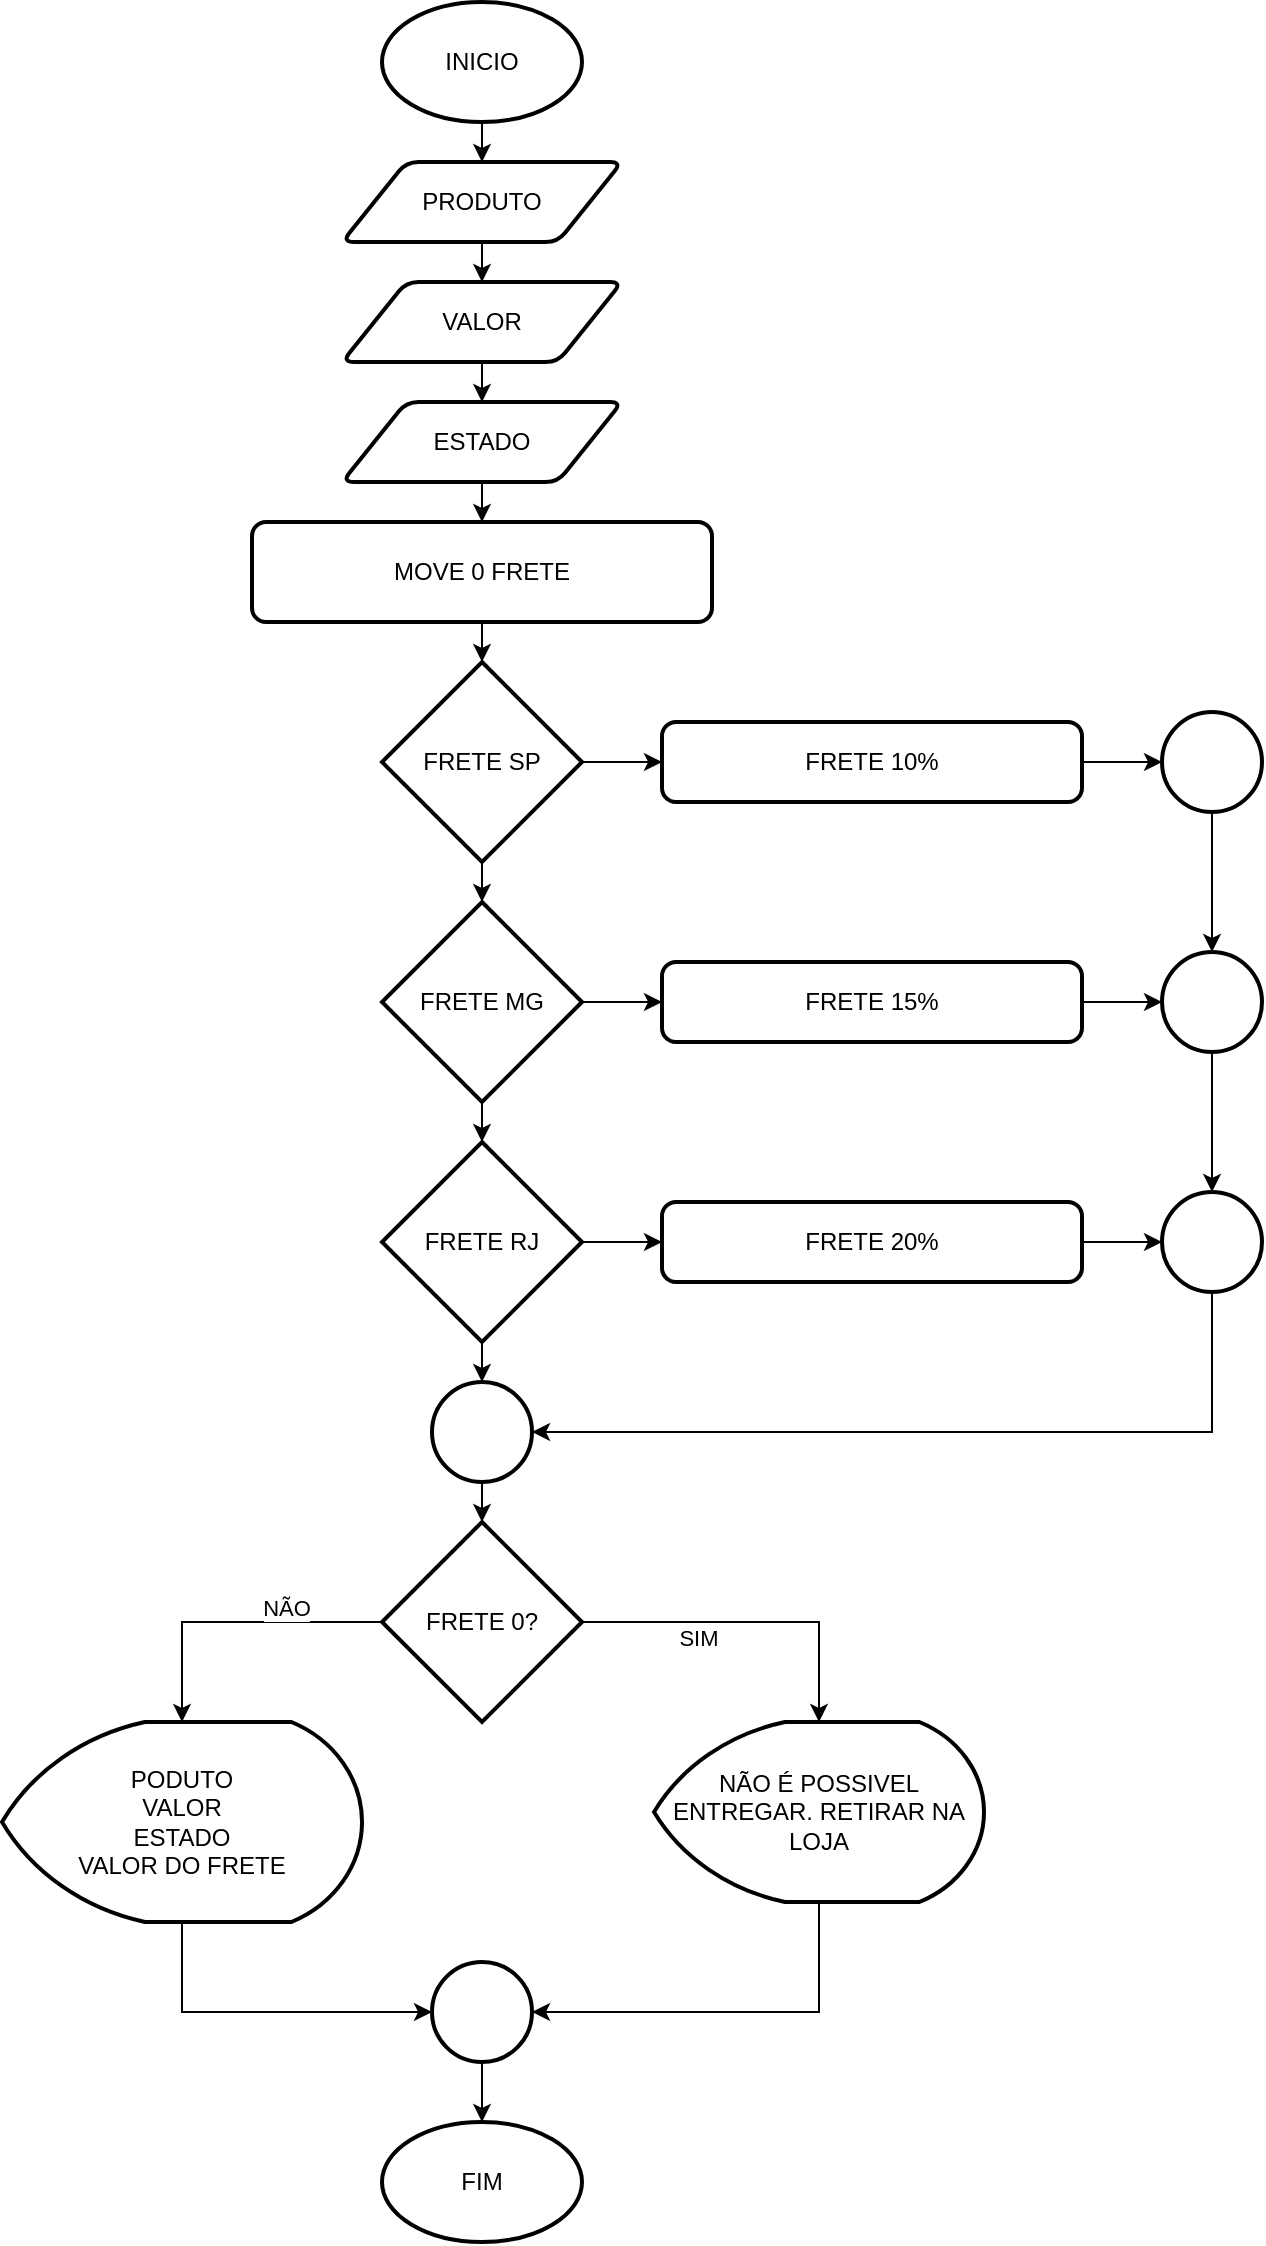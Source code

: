 <mxfile version="25.0.3">
  <diagram name="Página-1" id="QPO_CO3x7AYjeY3cbeSh">
    <mxGraphModel dx="2200" dy="1085" grid="1" gridSize="10" guides="1" tooltips="1" connect="1" arrows="1" fold="1" page="1" pageScale="1" pageWidth="827" pageHeight="1169" math="0" shadow="0">
      <root>
        <mxCell id="0" />
        <mxCell id="1" parent="0" />
        <mxCell id="mrt0JxKWjBjdY9cyOWCs-46" style="edgeStyle=orthogonalEdgeStyle;rounded=0;orthogonalLoop=1;jettySize=auto;html=1;exitX=0.5;exitY=1;exitDx=0;exitDy=0;exitPerimeter=0;entryX=0.5;entryY=0;entryDx=0;entryDy=0;" edge="1" parent="1" source="mrt0JxKWjBjdY9cyOWCs-1" target="mrt0JxKWjBjdY9cyOWCs-3">
          <mxGeometry relative="1" as="geometry" />
        </mxCell>
        <mxCell id="mrt0JxKWjBjdY9cyOWCs-1" value="&lt;font style=&quot;vertical-align: inherit;&quot;&gt;&lt;font style=&quot;vertical-align: inherit;&quot;&gt;INICIO&lt;/font&gt;&lt;/font&gt;" style="strokeWidth=2;html=1;shape=mxgraph.flowchart.start_1;whiteSpace=wrap;" vertex="1" parent="1">
          <mxGeometry x="350" y="10" width="100" height="60" as="geometry" />
        </mxCell>
        <mxCell id="mrt0JxKWjBjdY9cyOWCs-2" value="&lt;font style=&quot;vertical-align: inherit;&quot;&gt;&lt;font style=&quot;vertical-align: inherit;&quot;&gt;&lt;font style=&quot;vertical-align: inherit;&quot;&gt;&lt;font style=&quot;vertical-align: inherit;&quot;&gt;FIM&lt;/font&gt;&lt;/font&gt;&lt;/font&gt;&lt;/font&gt;" style="strokeWidth=2;html=1;shape=mxgraph.flowchart.start_1;whiteSpace=wrap;" vertex="1" parent="1">
          <mxGeometry x="350" y="1070" width="100" height="60" as="geometry" />
        </mxCell>
        <mxCell id="mrt0JxKWjBjdY9cyOWCs-45" style="edgeStyle=orthogonalEdgeStyle;rounded=0;orthogonalLoop=1;jettySize=auto;html=1;exitX=0.5;exitY=1;exitDx=0;exitDy=0;entryX=0.5;entryY=0;entryDx=0;entryDy=0;" edge="1" parent="1" source="mrt0JxKWjBjdY9cyOWCs-3" target="mrt0JxKWjBjdY9cyOWCs-4">
          <mxGeometry relative="1" as="geometry" />
        </mxCell>
        <mxCell id="mrt0JxKWjBjdY9cyOWCs-3" value="&lt;font style=&quot;vertical-align: inherit;&quot;&gt;&lt;font style=&quot;vertical-align: inherit;&quot;&gt;PRODUTO&lt;/font&gt;&lt;/font&gt;" style="shape=parallelogram;html=1;strokeWidth=2;perimeter=parallelogramPerimeter;whiteSpace=wrap;rounded=1;arcSize=12;size=0.23;" vertex="1" parent="1">
          <mxGeometry x="330" y="90" width="140" height="40" as="geometry" />
        </mxCell>
        <mxCell id="mrt0JxKWjBjdY9cyOWCs-44" style="edgeStyle=orthogonalEdgeStyle;rounded=0;orthogonalLoop=1;jettySize=auto;html=1;exitX=0.5;exitY=1;exitDx=0;exitDy=0;entryX=0.5;entryY=0;entryDx=0;entryDy=0;" edge="1" parent="1" source="mrt0JxKWjBjdY9cyOWCs-4" target="mrt0JxKWjBjdY9cyOWCs-5">
          <mxGeometry relative="1" as="geometry" />
        </mxCell>
        <mxCell id="mrt0JxKWjBjdY9cyOWCs-4" value="&lt;font style=&quot;vertical-align: inherit;&quot;&gt;&lt;font style=&quot;vertical-align: inherit;&quot;&gt;&lt;font style=&quot;vertical-align: inherit;&quot;&gt;&lt;font style=&quot;vertical-align: inherit;&quot;&gt;VALOR&lt;/font&gt;&lt;/font&gt;&lt;/font&gt;&lt;/font&gt;" style="shape=parallelogram;html=1;strokeWidth=2;perimeter=parallelogramPerimeter;whiteSpace=wrap;rounded=1;arcSize=12;size=0.23;" vertex="1" parent="1">
          <mxGeometry x="330" y="150" width="140" height="40" as="geometry" />
        </mxCell>
        <mxCell id="mrt0JxKWjBjdY9cyOWCs-43" style="edgeStyle=orthogonalEdgeStyle;rounded=0;orthogonalLoop=1;jettySize=auto;html=1;exitX=0.5;exitY=1;exitDx=0;exitDy=0;entryX=0.5;entryY=0;entryDx=0;entryDy=0;" edge="1" parent="1" source="mrt0JxKWjBjdY9cyOWCs-5" target="mrt0JxKWjBjdY9cyOWCs-6">
          <mxGeometry relative="1" as="geometry" />
        </mxCell>
        <mxCell id="mrt0JxKWjBjdY9cyOWCs-5" value="&lt;font style=&quot;vertical-align: inherit;&quot;&gt;&lt;font style=&quot;vertical-align: inherit;&quot;&gt;&lt;font style=&quot;vertical-align: inherit;&quot;&gt;&lt;font style=&quot;vertical-align: inherit;&quot;&gt;&lt;font style=&quot;vertical-align: inherit;&quot;&gt;&lt;font style=&quot;vertical-align: inherit;&quot;&gt;ESTADO&lt;/font&gt;&lt;/font&gt;&lt;/font&gt;&lt;/font&gt;&lt;/font&gt;&lt;/font&gt;" style="shape=parallelogram;html=1;strokeWidth=2;perimeter=parallelogramPerimeter;whiteSpace=wrap;rounded=1;arcSize=12;size=0.23;" vertex="1" parent="1">
          <mxGeometry x="330" y="210" width="140" height="40" as="geometry" />
        </mxCell>
        <mxCell id="mrt0JxKWjBjdY9cyOWCs-6" value="&lt;font style=&quot;vertical-align: inherit;&quot;&gt;&lt;font style=&quot;vertical-align: inherit;&quot;&gt;MOVE 0 FRETE&lt;/font&gt;&lt;/font&gt;" style="rounded=1;whiteSpace=wrap;html=1;absoluteArcSize=1;arcSize=14;strokeWidth=2;" vertex="1" parent="1">
          <mxGeometry x="285" y="270" width="230" height="50" as="geometry" />
        </mxCell>
        <mxCell id="mrt0JxKWjBjdY9cyOWCs-35" style="edgeStyle=orthogonalEdgeStyle;rounded=0;orthogonalLoop=1;jettySize=auto;html=1;exitX=1;exitY=0.5;exitDx=0;exitDy=0;exitPerimeter=0;entryX=0;entryY=0.5;entryDx=0;entryDy=0;" edge="1" parent="1" source="mrt0JxKWjBjdY9cyOWCs-7" target="mrt0JxKWjBjdY9cyOWCs-10">
          <mxGeometry relative="1" as="geometry" />
        </mxCell>
        <mxCell id="mrt0JxKWjBjdY9cyOWCs-7" value="&lt;font style=&quot;vertical-align: inherit;&quot;&gt;&lt;font style=&quot;vertical-align: inherit;&quot;&gt;FRETE SP&lt;/font&gt;&lt;/font&gt;" style="strokeWidth=2;html=1;shape=mxgraph.flowchart.decision;whiteSpace=wrap;" vertex="1" parent="1">
          <mxGeometry x="350" y="340" width="100" height="100" as="geometry" />
        </mxCell>
        <mxCell id="mrt0JxKWjBjdY9cyOWCs-34" style="edgeStyle=orthogonalEdgeStyle;rounded=0;orthogonalLoop=1;jettySize=auto;html=1;exitX=1;exitY=0.5;exitDx=0;exitDy=0;exitPerimeter=0;entryX=0;entryY=0.5;entryDx=0;entryDy=0;" edge="1" parent="1" source="mrt0JxKWjBjdY9cyOWCs-8" target="mrt0JxKWjBjdY9cyOWCs-11">
          <mxGeometry relative="1" as="geometry" />
        </mxCell>
        <mxCell id="mrt0JxKWjBjdY9cyOWCs-8" value="&lt;font style=&quot;vertical-align: inherit;&quot;&gt;&lt;font style=&quot;vertical-align: inherit;&quot;&gt;&lt;font style=&quot;vertical-align: inherit;&quot;&gt;&lt;font style=&quot;vertical-align: inherit;&quot;&gt;FRETE MG&lt;/font&gt;&lt;/font&gt;&lt;/font&gt;&lt;/font&gt;" style="strokeWidth=2;html=1;shape=mxgraph.flowchart.decision;whiteSpace=wrap;" vertex="1" parent="1">
          <mxGeometry x="350" y="460" width="100" height="100" as="geometry" />
        </mxCell>
        <mxCell id="mrt0JxKWjBjdY9cyOWCs-33" style="edgeStyle=orthogonalEdgeStyle;rounded=0;orthogonalLoop=1;jettySize=auto;html=1;exitX=1;exitY=0.5;exitDx=0;exitDy=0;exitPerimeter=0;entryX=0;entryY=0.5;entryDx=0;entryDy=0;" edge="1" parent="1" source="mrt0JxKWjBjdY9cyOWCs-9" target="mrt0JxKWjBjdY9cyOWCs-12">
          <mxGeometry relative="1" as="geometry" />
        </mxCell>
        <mxCell id="mrt0JxKWjBjdY9cyOWCs-9" value="&lt;font style=&quot;vertical-align: inherit;&quot;&gt;&lt;font style=&quot;vertical-align: inherit;&quot;&gt;&lt;font style=&quot;vertical-align: inherit;&quot;&gt;&lt;font style=&quot;vertical-align: inherit;&quot;&gt;FRETE RJ&lt;/font&gt;&lt;/font&gt;&lt;/font&gt;&lt;/font&gt;" style="strokeWidth=2;html=1;shape=mxgraph.flowchart.decision;whiteSpace=wrap;" vertex="1" parent="1">
          <mxGeometry x="350" y="580" width="100" height="100" as="geometry" />
        </mxCell>
        <mxCell id="mrt0JxKWjBjdY9cyOWCs-10" value="&lt;font style=&quot;vertical-align: inherit;&quot;&gt;&lt;font style=&quot;vertical-align: inherit;&quot;&gt;FRETE 10%&lt;/font&gt;&lt;/font&gt;" style="rounded=1;whiteSpace=wrap;html=1;absoluteArcSize=1;arcSize=14;strokeWidth=2;" vertex="1" parent="1">
          <mxGeometry x="490" y="370" width="210" height="40" as="geometry" />
        </mxCell>
        <mxCell id="mrt0JxKWjBjdY9cyOWCs-11" value="&lt;font style=&quot;vertical-align: inherit;&quot;&gt;&lt;font style=&quot;vertical-align: inherit;&quot;&gt;&lt;font style=&quot;vertical-align: inherit;&quot;&gt;&lt;font style=&quot;vertical-align: inherit;&quot;&gt;FRETE 15%&lt;/font&gt;&lt;/font&gt;&lt;/font&gt;&lt;/font&gt;" style="rounded=1;whiteSpace=wrap;html=1;absoluteArcSize=1;arcSize=14;strokeWidth=2;" vertex="1" parent="1">
          <mxGeometry x="490" y="490" width="210" height="40" as="geometry" />
        </mxCell>
        <mxCell id="mrt0JxKWjBjdY9cyOWCs-12" value="&lt;font style=&quot;vertical-align: inherit;&quot;&gt;&lt;font style=&quot;vertical-align: inherit;&quot;&gt;&lt;font style=&quot;vertical-align: inherit;&quot;&gt;&lt;font style=&quot;vertical-align: inherit;&quot;&gt;FRETE 20%&lt;/font&gt;&lt;/font&gt;&lt;/font&gt;&lt;/font&gt;" style="rounded=1;whiteSpace=wrap;html=1;absoluteArcSize=1;arcSize=14;strokeWidth=2;" vertex="1" parent="1">
          <mxGeometry x="490" y="610" width="210" height="40" as="geometry" />
        </mxCell>
        <mxCell id="mrt0JxKWjBjdY9cyOWCs-13" value="" style="strokeWidth=2;html=1;shape=mxgraph.flowchart.start_2;whiteSpace=wrap;" vertex="1" parent="1">
          <mxGeometry x="740" y="365" width="50" height="50" as="geometry" />
        </mxCell>
        <mxCell id="mrt0JxKWjBjdY9cyOWCs-14" value="" style="strokeWidth=2;html=1;shape=mxgraph.flowchart.start_2;whiteSpace=wrap;" vertex="1" parent="1">
          <mxGeometry x="740" y="485" width="50" height="50" as="geometry" />
        </mxCell>
        <mxCell id="mrt0JxKWjBjdY9cyOWCs-15" value="" style="strokeWidth=2;html=1;shape=mxgraph.flowchart.start_2;whiteSpace=wrap;" vertex="1" parent="1">
          <mxGeometry x="740" y="605" width="50" height="50" as="geometry" />
        </mxCell>
        <mxCell id="mrt0JxKWjBjdY9cyOWCs-16" value="" style="strokeWidth=2;html=1;shape=mxgraph.flowchart.start_2;whiteSpace=wrap;" vertex="1" parent="1">
          <mxGeometry x="375" y="700" width="50" height="50" as="geometry" />
        </mxCell>
        <mxCell id="mrt0JxKWjBjdY9cyOWCs-17" value="&lt;font style=&quot;vertical-align: inherit;&quot;&gt;&lt;font style=&quot;vertical-align: inherit;&quot;&gt;&lt;font style=&quot;vertical-align: inherit;&quot;&gt;&lt;font style=&quot;vertical-align: inherit;&quot;&gt;&lt;font style=&quot;vertical-align: inherit;&quot;&gt;&lt;font style=&quot;vertical-align: inherit;&quot;&gt;FRETE 0?&lt;/font&gt;&lt;/font&gt;&lt;/font&gt;&lt;/font&gt;&lt;/font&gt;&lt;/font&gt;" style="strokeWidth=2;html=1;shape=mxgraph.flowchart.decision;whiteSpace=wrap;" vertex="1" parent="1">
          <mxGeometry x="350" y="770" width="100" height="100" as="geometry" />
        </mxCell>
        <mxCell id="mrt0JxKWjBjdY9cyOWCs-18" value="&lt;font style=&quot;vertical-align: inherit;&quot;&gt;&lt;font style=&quot;vertical-align: inherit;&quot;&gt;NÃO É POSSIVEL ENTREGAR. RETIRAR NA LOJA&lt;/font&gt;&lt;/font&gt;" style="strokeWidth=2;html=1;shape=mxgraph.flowchart.display;whiteSpace=wrap;" vertex="1" parent="1">
          <mxGeometry x="486" y="870" width="165" height="90" as="geometry" />
        </mxCell>
        <mxCell id="mrt0JxKWjBjdY9cyOWCs-19" value="&lt;font style=&quot;vertical-align: inherit;&quot;&gt;&lt;font style=&quot;vertical-align: inherit;&quot;&gt;PODUTO&lt;/font&gt;&lt;/font&gt;&lt;div&gt;&lt;font style=&quot;vertical-align: inherit;&quot;&gt;&lt;font style=&quot;vertical-align: inherit;&quot;&gt;&lt;font style=&quot;vertical-align: inherit;&quot;&gt;&lt;font style=&quot;vertical-align: inherit;&quot;&gt;VALOR&lt;/font&gt;&lt;/font&gt;&lt;/font&gt;&lt;/font&gt;&lt;/div&gt;&lt;div&gt;&lt;font style=&quot;vertical-align: inherit;&quot;&gt;&lt;font style=&quot;vertical-align: inherit;&quot;&gt;&lt;font style=&quot;vertical-align: inherit;&quot;&gt;&lt;font style=&quot;vertical-align: inherit;&quot;&gt;&lt;font style=&quot;vertical-align: inherit;&quot;&gt;&lt;font style=&quot;vertical-align: inherit;&quot;&gt;ESTADO&lt;/font&gt;&lt;/font&gt;&lt;/font&gt;&lt;/font&gt;&lt;/font&gt;&lt;/font&gt;&lt;/div&gt;&lt;div&gt;&lt;font style=&quot;vertical-align: inherit;&quot;&gt;&lt;font style=&quot;vertical-align: inherit;&quot;&gt;&lt;font style=&quot;vertical-align: inherit;&quot;&gt;&lt;font style=&quot;vertical-align: inherit;&quot;&gt;&lt;font style=&quot;vertical-align: inherit;&quot;&gt;&lt;font style=&quot;vertical-align: inherit;&quot;&gt;&lt;font style=&quot;vertical-align: inherit;&quot;&gt;&lt;font style=&quot;vertical-align: inherit;&quot;&gt;VALOR DO FRETE&lt;/font&gt;&lt;/font&gt;&lt;/font&gt;&lt;/font&gt;&lt;/font&gt;&lt;/font&gt;&lt;/font&gt;&lt;/font&gt;&lt;/div&gt;" style="strokeWidth=2;html=1;shape=mxgraph.flowchart.display;whiteSpace=wrap;" vertex="1" parent="1">
          <mxGeometry x="160" y="870" width="180" height="100" as="geometry" />
        </mxCell>
        <mxCell id="mrt0JxKWjBjdY9cyOWCs-20" value="" style="strokeWidth=2;html=1;shape=mxgraph.flowchart.start_2;whiteSpace=wrap;" vertex="1" parent="1">
          <mxGeometry x="375" y="990" width="50" height="50" as="geometry" />
        </mxCell>
        <mxCell id="mrt0JxKWjBjdY9cyOWCs-23" style="edgeStyle=orthogonalEdgeStyle;rounded=0;orthogonalLoop=1;jettySize=auto;html=1;exitX=0;exitY=0.5;exitDx=0;exitDy=0;exitPerimeter=0;entryX=0.5;entryY=0;entryDx=0;entryDy=0;entryPerimeter=0;" edge="1" parent="1" source="mrt0JxKWjBjdY9cyOWCs-17" target="mrt0JxKWjBjdY9cyOWCs-19">
          <mxGeometry relative="1" as="geometry" />
        </mxCell>
        <mxCell id="mrt0JxKWjBjdY9cyOWCs-24" value="&lt;font style=&quot;vertical-align: inherit;&quot;&gt;&lt;font style=&quot;vertical-align: inherit;&quot;&gt;NÃO&lt;/font&gt;&lt;/font&gt;" style="edgeLabel;html=1;align=center;verticalAlign=middle;resizable=0;points=[];" vertex="1" connectable="0" parent="mrt0JxKWjBjdY9cyOWCs-23">
          <mxGeometry x="-0.355" y="-7" relative="1" as="geometry">
            <mxPoint as="offset" />
          </mxGeometry>
        </mxCell>
        <mxCell id="mrt0JxKWjBjdY9cyOWCs-26" style="edgeStyle=orthogonalEdgeStyle;rounded=0;orthogonalLoop=1;jettySize=auto;html=1;exitX=0.5;exitY=1;exitDx=0;exitDy=0;exitPerimeter=0;entryX=0;entryY=0.5;entryDx=0;entryDy=0;entryPerimeter=0;" edge="1" parent="1" source="mrt0JxKWjBjdY9cyOWCs-19" target="mrt0JxKWjBjdY9cyOWCs-20">
          <mxGeometry relative="1" as="geometry" />
        </mxCell>
        <mxCell id="mrt0JxKWjBjdY9cyOWCs-27" style="edgeStyle=orthogonalEdgeStyle;rounded=0;orthogonalLoop=1;jettySize=auto;html=1;exitX=0.5;exitY=1;exitDx=0;exitDy=0;exitPerimeter=0;entryX=0.5;entryY=0;entryDx=0;entryDy=0;entryPerimeter=0;" edge="1" parent="1" source="mrt0JxKWjBjdY9cyOWCs-20" target="mrt0JxKWjBjdY9cyOWCs-2">
          <mxGeometry relative="1" as="geometry" />
        </mxCell>
        <mxCell id="mrt0JxKWjBjdY9cyOWCs-28" style="edgeStyle=orthogonalEdgeStyle;rounded=0;orthogonalLoop=1;jettySize=auto;html=1;exitX=0.5;exitY=1;exitDx=0;exitDy=0;exitPerimeter=0;entryX=0.5;entryY=0;entryDx=0;entryDy=0;entryPerimeter=0;" edge="1" parent="1" source="mrt0JxKWjBjdY9cyOWCs-16" target="mrt0JxKWjBjdY9cyOWCs-17">
          <mxGeometry relative="1" as="geometry" />
        </mxCell>
        <mxCell id="mrt0JxKWjBjdY9cyOWCs-29" style="edgeStyle=orthogonalEdgeStyle;rounded=0;orthogonalLoop=1;jettySize=auto;html=1;exitX=0.5;exitY=1;exitDx=0;exitDy=0;exitPerimeter=0;entryX=1;entryY=0.5;entryDx=0;entryDy=0;entryPerimeter=0;" edge="1" parent="1" source="mrt0JxKWjBjdY9cyOWCs-15" target="mrt0JxKWjBjdY9cyOWCs-16">
          <mxGeometry relative="1" as="geometry" />
        </mxCell>
        <mxCell id="mrt0JxKWjBjdY9cyOWCs-30" style="edgeStyle=orthogonalEdgeStyle;rounded=0;orthogonalLoop=1;jettySize=auto;html=1;exitX=0.5;exitY=1;exitDx=0;exitDy=0;exitPerimeter=0;entryX=0.5;entryY=0;entryDx=0;entryDy=0;entryPerimeter=0;" edge="1" parent="1" source="mrt0JxKWjBjdY9cyOWCs-9" target="mrt0JxKWjBjdY9cyOWCs-16">
          <mxGeometry relative="1" as="geometry" />
        </mxCell>
        <mxCell id="mrt0JxKWjBjdY9cyOWCs-31" style="edgeStyle=orthogonalEdgeStyle;rounded=0;orthogonalLoop=1;jettySize=auto;html=1;exitX=0.5;exitY=1;exitDx=0;exitDy=0;exitPerimeter=0;entryX=0.5;entryY=0;entryDx=0;entryDy=0;entryPerimeter=0;" edge="1" parent="1" source="mrt0JxKWjBjdY9cyOWCs-8" target="mrt0JxKWjBjdY9cyOWCs-9">
          <mxGeometry relative="1" as="geometry" />
        </mxCell>
        <mxCell id="mrt0JxKWjBjdY9cyOWCs-32" style="edgeStyle=orthogonalEdgeStyle;rounded=0;orthogonalLoop=1;jettySize=auto;html=1;exitX=0.5;exitY=1;exitDx=0;exitDy=0;exitPerimeter=0;entryX=0.5;entryY=0;entryDx=0;entryDy=0;entryPerimeter=0;" edge="1" parent="1" source="mrt0JxKWjBjdY9cyOWCs-7" target="mrt0JxKWjBjdY9cyOWCs-8">
          <mxGeometry relative="1" as="geometry" />
        </mxCell>
        <mxCell id="mrt0JxKWjBjdY9cyOWCs-37" style="edgeStyle=orthogonalEdgeStyle;rounded=0;orthogonalLoop=1;jettySize=auto;html=1;exitX=1;exitY=0.5;exitDx=0;exitDy=0;entryX=0;entryY=0.5;entryDx=0;entryDy=0;entryPerimeter=0;" edge="1" parent="1" source="mrt0JxKWjBjdY9cyOWCs-10" target="mrt0JxKWjBjdY9cyOWCs-13">
          <mxGeometry relative="1" as="geometry" />
        </mxCell>
        <mxCell id="mrt0JxKWjBjdY9cyOWCs-38" style="edgeStyle=orthogonalEdgeStyle;rounded=0;orthogonalLoop=1;jettySize=auto;html=1;exitX=1;exitY=0.5;exitDx=0;exitDy=0;entryX=0;entryY=0.5;entryDx=0;entryDy=0;entryPerimeter=0;" edge="1" parent="1" source="mrt0JxKWjBjdY9cyOWCs-11" target="mrt0JxKWjBjdY9cyOWCs-14">
          <mxGeometry relative="1" as="geometry" />
        </mxCell>
        <mxCell id="mrt0JxKWjBjdY9cyOWCs-39" style="edgeStyle=orthogonalEdgeStyle;rounded=0;orthogonalLoop=1;jettySize=auto;html=1;exitX=1;exitY=0.5;exitDx=0;exitDy=0;entryX=0;entryY=0.5;entryDx=0;entryDy=0;entryPerimeter=0;" edge="1" parent="1" source="mrt0JxKWjBjdY9cyOWCs-12" target="mrt0JxKWjBjdY9cyOWCs-15">
          <mxGeometry relative="1" as="geometry" />
        </mxCell>
        <mxCell id="mrt0JxKWjBjdY9cyOWCs-40" style="edgeStyle=orthogonalEdgeStyle;rounded=0;orthogonalLoop=1;jettySize=auto;html=1;exitX=0.5;exitY=1;exitDx=0;exitDy=0;exitPerimeter=0;entryX=0.5;entryY=0;entryDx=0;entryDy=0;entryPerimeter=0;" edge="1" parent="1" source="mrt0JxKWjBjdY9cyOWCs-13" target="mrt0JxKWjBjdY9cyOWCs-14">
          <mxGeometry relative="1" as="geometry" />
        </mxCell>
        <mxCell id="mrt0JxKWjBjdY9cyOWCs-41" style="edgeStyle=orthogonalEdgeStyle;rounded=0;orthogonalLoop=1;jettySize=auto;html=1;exitX=0.5;exitY=1;exitDx=0;exitDy=0;exitPerimeter=0;entryX=0.5;entryY=0;entryDx=0;entryDy=0;entryPerimeter=0;" edge="1" parent="1" source="mrt0JxKWjBjdY9cyOWCs-14" target="mrt0JxKWjBjdY9cyOWCs-15">
          <mxGeometry relative="1" as="geometry" />
        </mxCell>
        <mxCell id="mrt0JxKWjBjdY9cyOWCs-42" style="edgeStyle=orthogonalEdgeStyle;rounded=0;orthogonalLoop=1;jettySize=auto;html=1;exitX=0.5;exitY=1;exitDx=0;exitDy=0;entryX=0.5;entryY=0;entryDx=0;entryDy=0;entryPerimeter=0;" edge="1" parent="1" source="mrt0JxKWjBjdY9cyOWCs-6" target="mrt0JxKWjBjdY9cyOWCs-7">
          <mxGeometry relative="1" as="geometry" />
        </mxCell>
        <mxCell id="mrt0JxKWjBjdY9cyOWCs-47" style="edgeStyle=orthogonalEdgeStyle;rounded=0;orthogonalLoop=1;jettySize=auto;html=1;exitX=1;exitY=0.5;exitDx=0;exitDy=0;exitPerimeter=0;entryX=0.5;entryY=0;entryDx=0;entryDy=0;entryPerimeter=0;" edge="1" parent="1" source="mrt0JxKWjBjdY9cyOWCs-17" target="mrt0JxKWjBjdY9cyOWCs-18">
          <mxGeometry relative="1" as="geometry" />
        </mxCell>
        <mxCell id="mrt0JxKWjBjdY9cyOWCs-48" value="&lt;font style=&quot;vertical-align: inherit;&quot;&gt;&lt;font style=&quot;vertical-align: inherit;&quot;&gt;SIM&lt;/font&gt;&lt;/font&gt;" style="edgeLabel;html=1;align=center;verticalAlign=middle;resizable=0;points=[];" vertex="1" connectable="0" parent="mrt0JxKWjBjdY9cyOWCs-47">
          <mxGeometry x="-0.318" y="-7" relative="1" as="geometry">
            <mxPoint y="1" as="offset" />
          </mxGeometry>
        </mxCell>
        <mxCell id="mrt0JxKWjBjdY9cyOWCs-49" style="edgeStyle=orthogonalEdgeStyle;rounded=0;orthogonalLoop=1;jettySize=auto;html=1;exitX=0.5;exitY=1;exitDx=0;exitDy=0;exitPerimeter=0;entryX=1;entryY=0.5;entryDx=0;entryDy=0;entryPerimeter=0;" edge="1" parent="1" source="mrt0JxKWjBjdY9cyOWCs-18" target="mrt0JxKWjBjdY9cyOWCs-20">
          <mxGeometry relative="1" as="geometry" />
        </mxCell>
      </root>
    </mxGraphModel>
  </diagram>
</mxfile>
